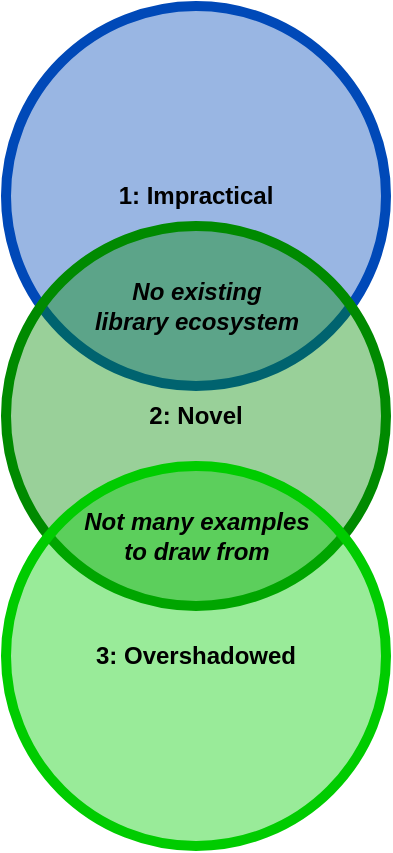<mxfile>
    <diagram id="ko5nTe5iHNsnHmNS8VFl" name="Page-1">
        <mxGraphModel dx="605" dy="451" grid="1" gridSize="10" guides="1" tooltips="1" connect="1" arrows="1" fold="1" page="1" pageScale="1" pageWidth="850" pageHeight="1100" math="0" shadow="0">
            <root>
                <mxCell id="0"/>
                <mxCell id="1" parent="0"/>
                <mxCell id="2" value="&lt;b&gt;1: Impractical&lt;/b&gt;" style="ellipse;whiteSpace=wrap;html=1;aspect=fixed;fillColor=#0049B866;gradientColor=none;strokeWidth=5;strokeColor=#0049B8;" vertex="1" parent="1">
                    <mxGeometry x="80" y="50" width="190" height="190" as="geometry"/>
                </mxCell>
                <mxCell id="3" value="&lt;b&gt;2: Novel&lt;/b&gt;" style="ellipse;whiteSpace=wrap;html=1;aspect=fixed;fillColor=#008A0066;strokeWidth=5;strokeColor=#008A00;" vertex="1" parent="1">
                    <mxGeometry x="80" y="160" width="190" height="190" as="geometry"/>
                </mxCell>
                <mxCell id="4" value="&lt;b&gt;3: Overshadowed&lt;/b&gt;" style="ellipse;whiteSpace=wrap;html=1;aspect=fixed;fillColor=#00CC0066;strokeWidth=5;strokeColor=#00CC00;" vertex="1" parent="1">
                    <mxGeometry x="80" y="280" width="190" height="190" as="geometry"/>
                </mxCell>
                <mxCell id="5" value="&lt;b&gt;No existing &lt;br&gt;library ecosystem&lt;/b&gt;" style="text;html=1;align=center;verticalAlign=middle;resizable=0;points=[];autosize=1;strokeColor=none;fillColor=none;fontStyle=2" vertex="1" parent="1">
                    <mxGeometry x="115" y="185" width="120" height="30" as="geometry"/>
                </mxCell>
                <mxCell id="6" value="&lt;b&gt;&lt;i&gt;Not many examples&lt;br&gt;to draw from&lt;br&gt;&lt;/i&gt;&lt;/b&gt;" style="text;html=1;align=center;verticalAlign=middle;resizable=0;points=[];autosize=1;strokeColor=none;fillColor=none;" vertex="1" parent="1">
                    <mxGeometry x="110" y="300" width="130" height="30" as="geometry"/>
                </mxCell>
            </root>
        </mxGraphModel>
    </diagram>
</mxfile>